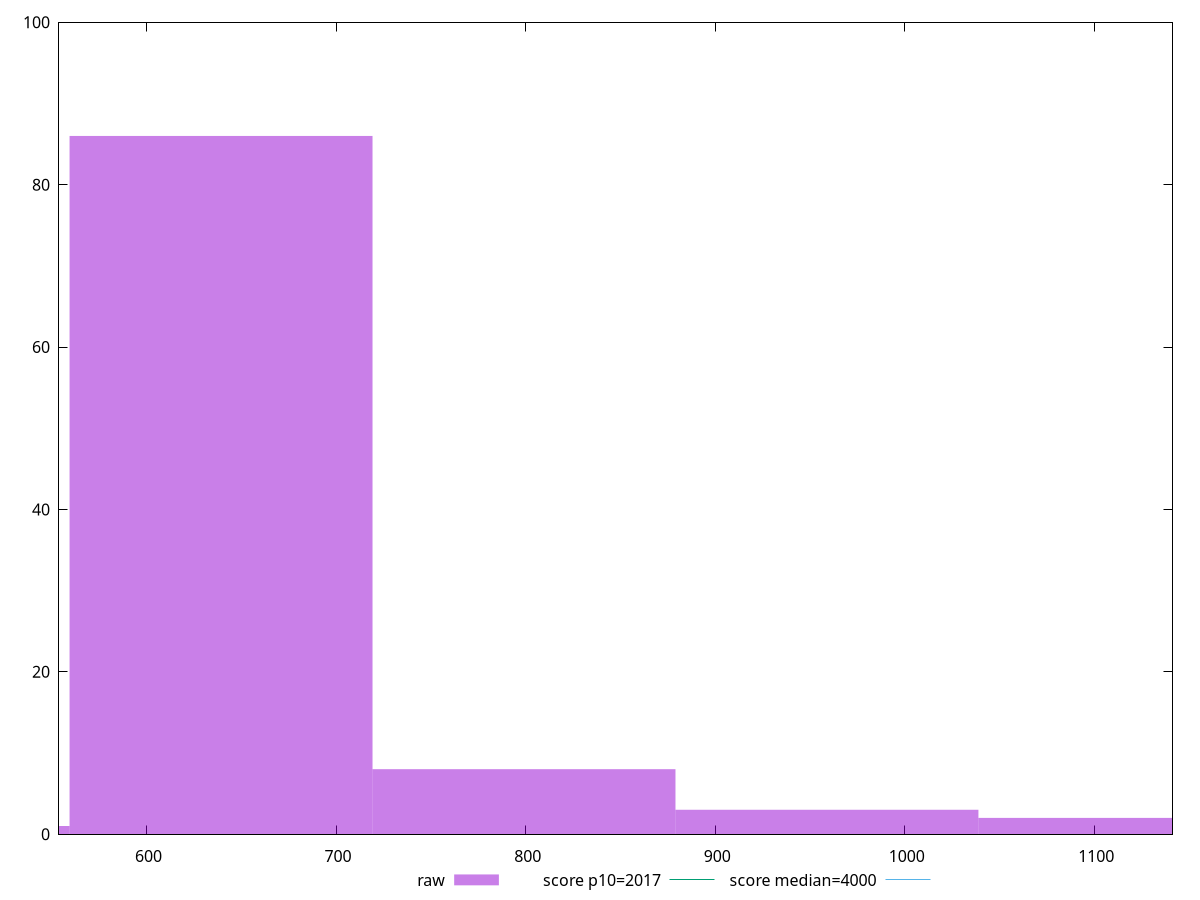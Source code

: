 reset

$raw <<EOF
799.1250759801665 8
639.3000607841332 86
958.9500911761997 3
1118.775106372233 2
479.4750455880999 1
EOF

set key outside below
set boxwidth 159.8250151960333
set xrange [553.8160000000004:1141.2440000000001]
set yrange [0:100]
set trange [0:100]
set style fill transparent solid 0.5 noborder

set parametric
set terminal svg size 640, 490 enhanced background rgb 'white'
set output "report_00026_2021-02-22T21:38:55.199Z/mainthread-work-breakdown/samples/pages+cached+noadtech+nomedia/raw/histogram.svg"

plot $raw title "raw" with boxes, \
     2017,t title "score p10=2017", \
     4000,t title "score median=4000"

reset
